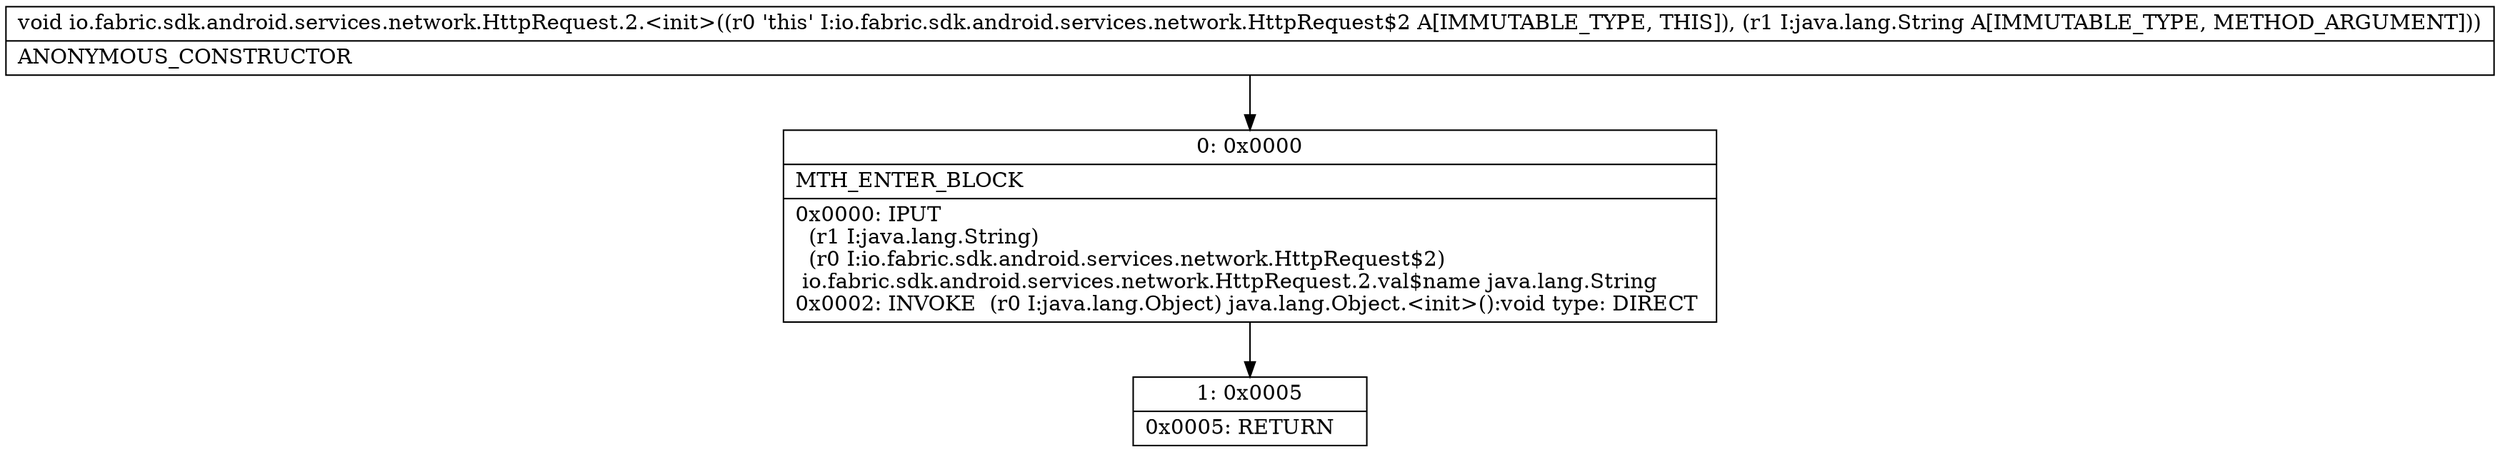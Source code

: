 digraph "CFG forio.fabric.sdk.android.services.network.HttpRequest.2.\<init\>(Ljava\/lang\/String;)V" {
Node_0 [shape=record,label="{0\:\ 0x0000|MTH_ENTER_BLOCK\l|0x0000: IPUT  \l  (r1 I:java.lang.String)\l  (r0 I:io.fabric.sdk.android.services.network.HttpRequest$2)\l io.fabric.sdk.android.services.network.HttpRequest.2.val$name java.lang.String \l0x0002: INVOKE  (r0 I:java.lang.Object) java.lang.Object.\<init\>():void type: DIRECT \l}"];
Node_1 [shape=record,label="{1\:\ 0x0005|0x0005: RETURN   \l}"];
MethodNode[shape=record,label="{void io.fabric.sdk.android.services.network.HttpRequest.2.\<init\>((r0 'this' I:io.fabric.sdk.android.services.network.HttpRequest$2 A[IMMUTABLE_TYPE, THIS]), (r1 I:java.lang.String A[IMMUTABLE_TYPE, METHOD_ARGUMENT]))  | ANONYMOUS_CONSTRUCTOR\l}"];
MethodNode -> Node_0;
Node_0 -> Node_1;
}

